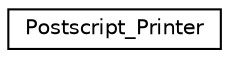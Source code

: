 digraph "Graphical Class Hierarchy"
{
  edge [fontname="Helvetica",fontsize="10",labelfontname="Helvetica",labelfontsize="10"];
  node [fontname="Helvetica",fontsize="10",shape=record];
  rankdir="LR";
  Node1 [label="Postscript_Printer",height=0.2,width=0.4,color="black", fillcolor="white", style="filled",URL="$classPostscript__Printer.html"];
}

